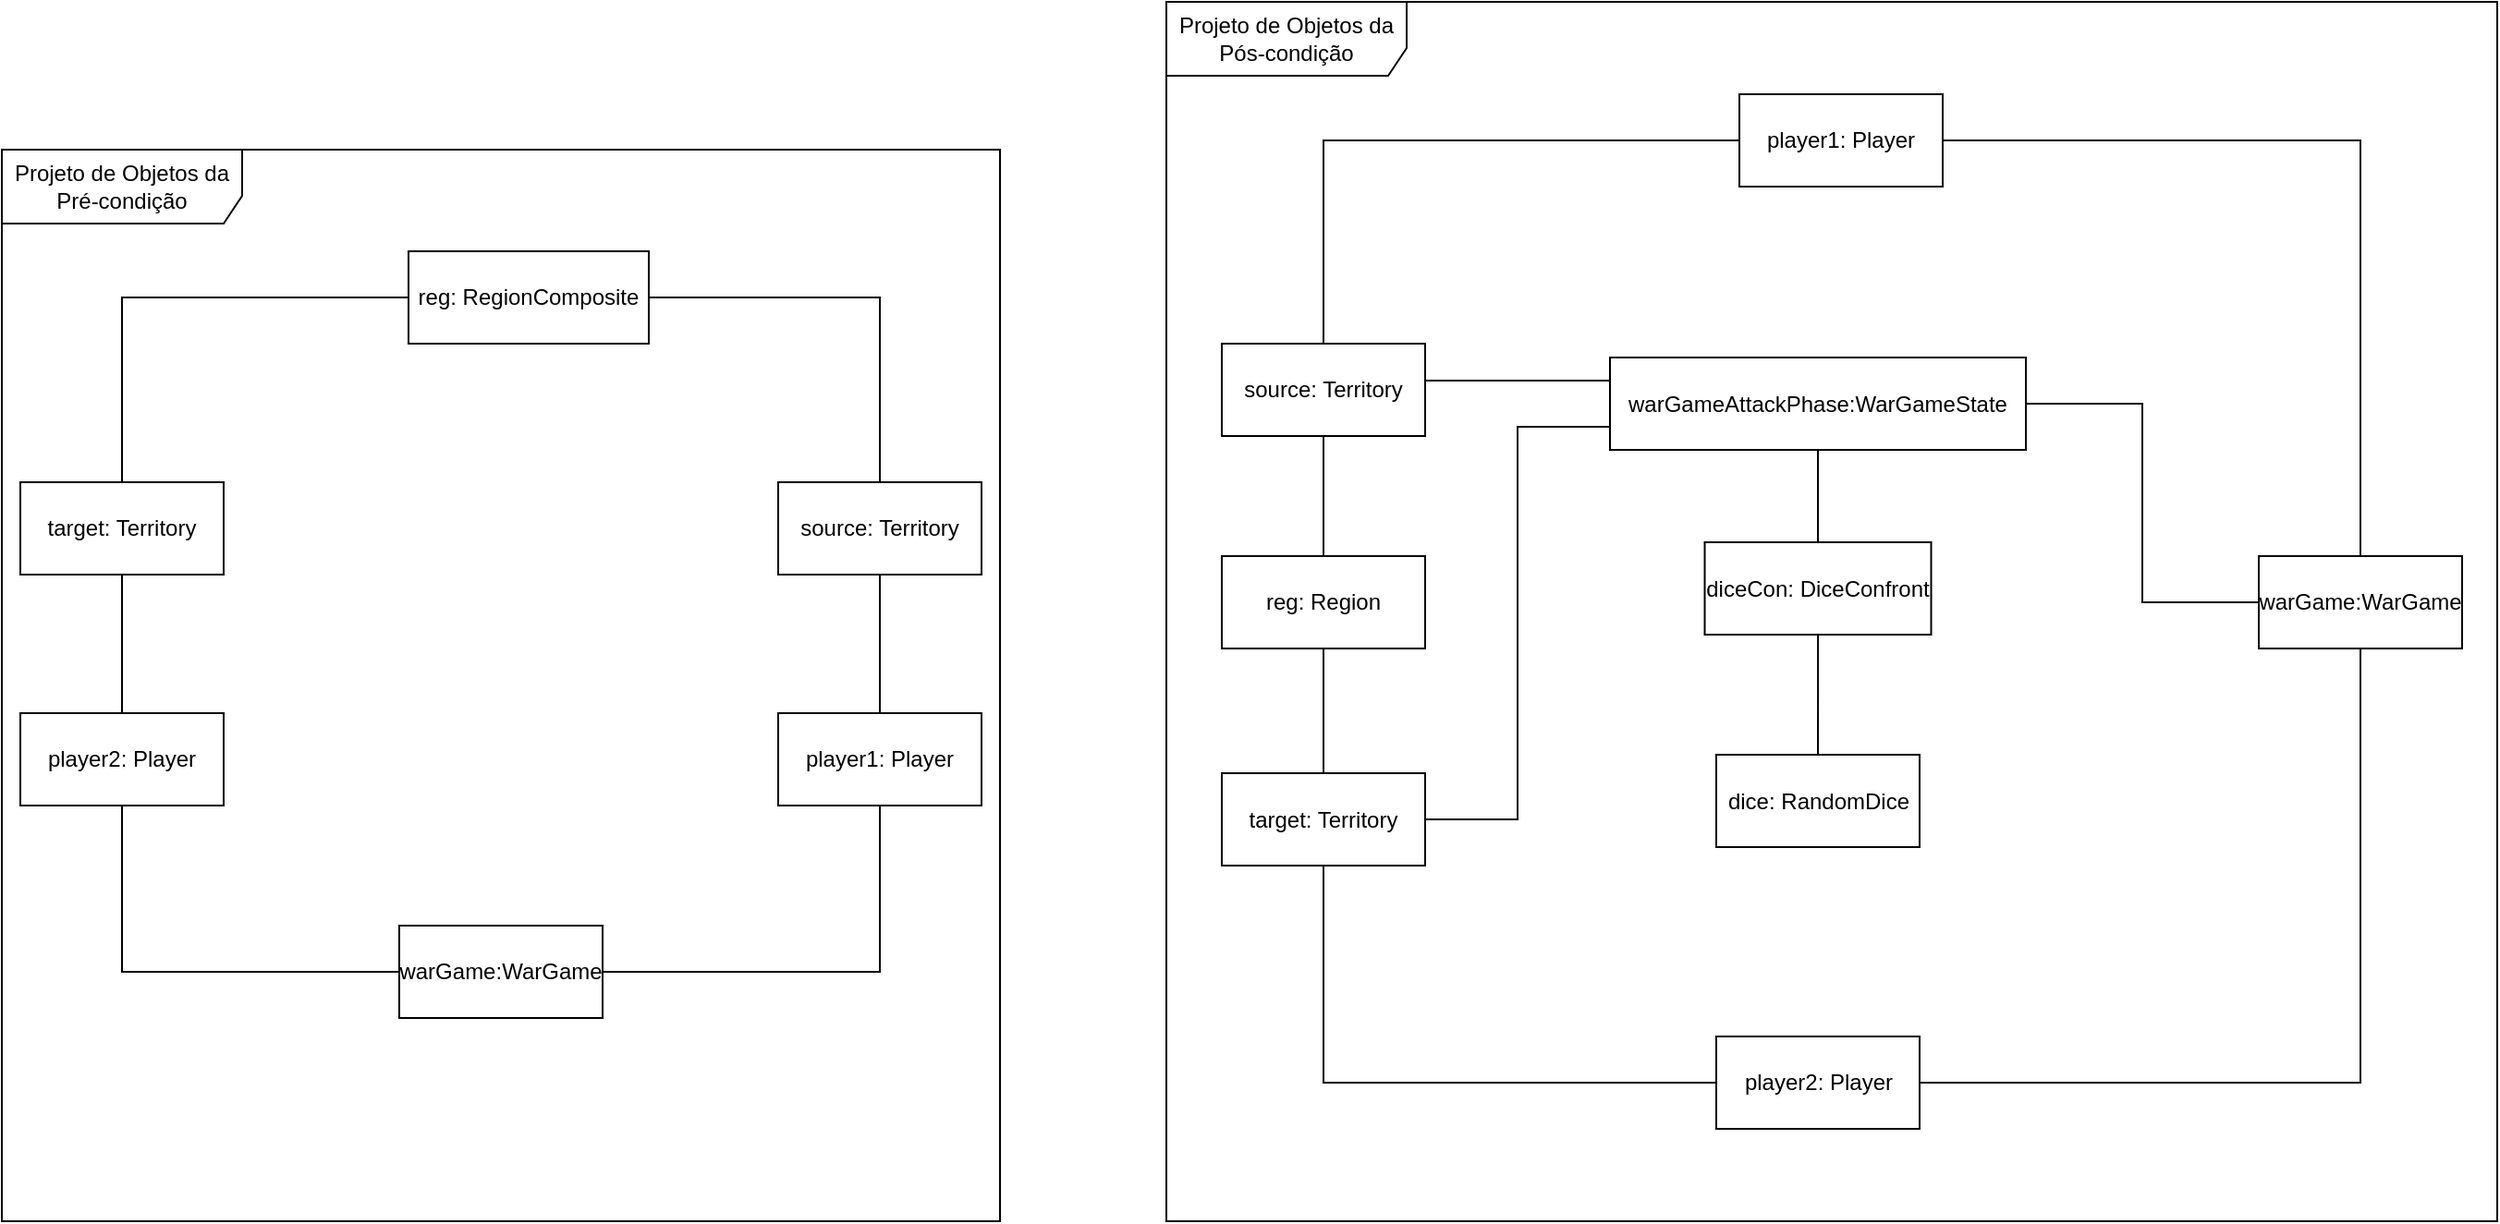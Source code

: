 <mxfile version="24.5.4" type="github">
  <diagram name="Página-1" id="5AZ9xxgZzm523hcU_7wC">
    <mxGraphModel dx="997" dy="580" grid="1" gridSize="10" guides="1" tooltips="1" connect="1" arrows="1" fold="1" page="1" pageScale="1" pageWidth="827" pageHeight="1169" math="0" shadow="0">
      <root>
        <mxCell id="0" />
        <mxCell id="1" parent="0" />
        <mxCell id="Sv66Rmfc2I0Jqb1ikX8F-1" style="edgeStyle=orthogonalEdgeStyle;rounded=0;orthogonalLoop=1;jettySize=auto;html=1;entryX=0.5;entryY=1;entryDx=0;entryDy=0;exitX=1;exitY=0.5;exitDx=0;exitDy=0;endArrow=none;endFill=0;" parent="1" source="Sv66Rmfc2I0Jqb1ikX8F-2" target="Sv66Rmfc2I0Jqb1ikX8F-6" edge="1">
          <mxGeometry relative="1" as="geometry" />
        </mxCell>
        <mxCell id="Sv66Rmfc2I0Jqb1ikX8F-2" value="warGame:WarGame" style="html=1;whiteSpace=wrap;" parent="1" vertex="1">
          <mxGeometry x="235" y="510" width="110" height="50" as="geometry" />
        </mxCell>
        <mxCell id="Sv66Rmfc2I0Jqb1ikX8F-3" style="edgeStyle=orthogonalEdgeStyle;rounded=0;orthogonalLoop=1;jettySize=auto;html=1;endArrow=none;endFill=0;entryX=0;entryY=0.5;entryDx=0;entryDy=0;exitX=0.5;exitY=1;exitDx=0;exitDy=0;" parent="1" source="Sv66Rmfc2I0Jqb1ikX8F-4" target="Sv66Rmfc2I0Jqb1ikX8F-2" edge="1">
          <mxGeometry relative="1" as="geometry" />
        </mxCell>
        <mxCell id="Sv66Rmfc2I0Jqb1ikX8F-4" value="player2: Player" style="html=1;whiteSpace=wrap;" parent="1" vertex="1">
          <mxGeometry x="30" y="395" width="110" height="50" as="geometry" />
        </mxCell>
        <mxCell id="Sv66Rmfc2I0Jqb1ikX8F-5" style="edgeStyle=orthogonalEdgeStyle;rounded=0;orthogonalLoop=1;jettySize=auto;html=1;entryX=0.5;entryY=1;entryDx=0;entryDy=0;endArrow=none;endFill=0;" parent="1" source="Sv66Rmfc2I0Jqb1ikX8F-6" target="Sv66Rmfc2I0Jqb1ikX8F-7" edge="1">
          <mxGeometry relative="1" as="geometry" />
        </mxCell>
        <mxCell id="Sv66Rmfc2I0Jqb1ikX8F-6" value="player1: Player" style="html=1;whiteSpace=wrap;" parent="1" vertex="1">
          <mxGeometry x="440" y="395" width="110" height="50" as="geometry" />
        </mxCell>
        <mxCell id="Sv66Rmfc2I0Jqb1ikX8F-7" value="source: Territory" style="html=1;whiteSpace=wrap;" parent="1" vertex="1">
          <mxGeometry x="440" y="270" width="110" height="50" as="geometry" />
        </mxCell>
        <mxCell id="Sv66Rmfc2I0Jqb1ikX8F-8" style="edgeStyle=orthogonalEdgeStyle;rounded=0;orthogonalLoop=1;jettySize=auto;html=1;entryX=0;entryY=0.5;entryDx=0;entryDy=0;endArrow=none;endFill=0;exitX=0.5;exitY=0;exitDx=0;exitDy=0;" parent="1" source="Sv66Rmfc2I0Jqb1ikX8F-10" target="Sv66Rmfc2I0Jqb1ikX8F-12" edge="1">
          <mxGeometry relative="1" as="geometry" />
        </mxCell>
        <mxCell id="Sv66Rmfc2I0Jqb1ikX8F-9" style="edgeStyle=orthogonalEdgeStyle;rounded=0;orthogonalLoop=1;jettySize=auto;html=1;entryX=0.5;entryY=0;entryDx=0;entryDy=0;endArrow=none;endFill=0;exitX=0.5;exitY=1;exitDx=0;exitDy=0;" parent="1" source="Sv66Rmfc2I0Jqb1ikX8F-10" target="Sv66Rmfc2I0Jqb1ikX8F-4" edge="1">
          <mxGeometry relative="1" as="geometry" />
        </mxCell>
        <mxCell id="Sv66Rmfc2I0Jqb1ikX8F-10" value="target: Territory" style="html=1;whiteSpace=wrap;" parent="1" vertex="1">
          <mxGeometry x="30" y="270" width="110" height="50" as="geometry" />
        </mxCell>
        <mxCell id="Sv66Rmfc2I0Jqb1ikX8F-11" style="edgeStyle=orthogonalEdgeStyle;rounded=0;orthogonalLoop=1;jettySize=auto;html=1;entryX=0.5;entryY=0;entryDx=0;entryDy=0;exitX=1;exitY=0.5;exitDx=0;exitDy=0;endArrow=none;endFill=0;" parent="1" source="Sv66Rmfc2I0Jqb1ikX8F-12" target="Sv66Rmfc2I0Jqb1ikX8F-7" edge="1">
          <mxGeometry relative="1" as="geometry" />
        </mxCell>
        <mxCell id="Sv66Rmfc2I0Jqb1ikX8F-12" value="reg: RegionComposite" style="html=1;whiteSpace=wrap;" parent="1" vertex="1">
          <mxGeometry x="240" y="145" width="130" height="50" as="geometry" />
        </mxCell>
        <mxCell id="Sv66Rmfc2I0Jqb1ikX8F-13" value="&lt;div&gt;Projeto de Objetos da Pré-condição&lt;/div&gt;" style="shape=umlFrame;whiteSpace=wrap;html=1;pointerEvents=0;width=130;height=40;" parent="1" vertex="1">
          <mxGeometry x="20" y="90" width="540" height="580" as="geometry" />
        </mxCell>
        <mxCell id="Sv66Rmfc2I0Jqb1ikX8F-14" style="edgeStyle=orthogonalEdgeStyle;rounded=0;orthogonalLoop=1;jettySize=auto;html=1;entryX=1;entryY=0.5;entryDx=0;entryDy=0;exitX=0.5;exitY=0;exitDx=0;exitDy=0;endArrow=none;endFill=0;" parent="1" source="Sv66Rmfc2I0Jqb1ikX8F-16" target="Sv66Rmfc2I0Jqb1ikX8F-22" edge="1">
          <mxGeometry relative="1" as="geometry" />
        </mxCell>
        <mxCell id="XS6bKfbtEwV6hFtHdjM9-11" style="edgeStyle=orthogonalEdgeStyle;rounded=0;orthogonalLoop=1;jettySize=auto;html=1;entryX=1;entryY=0.5;entryDx=0;entryDy=0;endArrow=none;endFill=0;" edge="1" parent="1" source="Sv66Rmfc2I0Jqb1ikX8F-16" target="XS6bKfbtEwV6hFtHdjM9-6">
          <mxGeometry relative="1" as="geometry" />
        </mxCell>
        <mxCell id="Sv66Rmfc2I0Jqb1ikX8F-16" value="warGame:WarGame" style="html=1;whiteSpace=wrap;" parent="1" vertex="1">
          <mxGeometry x="1241" y="310.0" width="110" height="50" as="geometry" />
        </mxCell>
        <mxCell id="Sv66Rmfc2I0Jqb1ikX8F-17" style="edgeStyle=orthogonalEdgeStyle;rounded=0;orthogonalLoop=1;jettySize=auto;html=1;endArrow=none;endFill=0;entryX=0.5;entryY=1;entryDx=0;entryDy=0;exitX=1;exitY=0.5;exitDx=0;exitDy=0;" parent="1" source="Sv66Rmfc2I0Jqb1ikX8F-19" target="Sv66Rmfc2I0Jqb1ikX8F-16" edge="1">
          <mxGeometry relative="1" as="geometry" />
        </mxCell>
        <mxCell id="Sv66Rmfc2I0Jqb1ikX8F-19" value="player2: Player" style="html=1;whiteSpace=wrap;" parent="1" vertex="1">
          <mxGeometry x="947.5" y="570" width="110" height="50" as="geometry" />
        </mxCell>
        <mxCell id="Sv66Rmfc2I0Jqb1ikX8F-20" style="edgeStyle=orthogonalEdgeStyle;rounded=0;orthogonalLoop=1;jettySize=auto;html=1;entryX=0.5;entryY=0;entryDx=0;entryDy=0;endArrow=none;endFill=0;" parent="1" source="Sv66Rmfc2I0Jqb1ikX8F-22" target="Sv66Rmfc2I0Jqb1ikX8F-23" edge="1">
          <mxGeometry relative="1" as="geometry" />
        </mxCell>
        <mxCell id="Sv66Rmfc2I0Jqb1ikX8F-22" value="player1: Player" style="html=1;whiteSpace=wrap;" parent="1" vertex="1">
          <mxGeometry x="960" y="60.0" width="110" height="50" as="geometry" />
        </mxCell>
        <mxCell id="XS6bKfbtEwV6hFtHdjM9-13" style="edgeStyle=orthogonalEdgeStyle;rounded=0;orthogonalLoop=1;jettySize=auto;html=1;entryX=0;entryY=0.25;entryDx=0;entryDy=0;exitX=1;exitY=0.25;exitDx=0;exitDy=0;endArrow=none;endFill=0;" edge="1" parent="1" source="Sv66Rmfc2I0Jqb1ikX8F-23" target="XS6bKfbtEwV6hFtHdjM9-6">
          <mxGeometry relative="1" as="geometry">
            <Array as="points">
              <mxPoint x="790" y="215" />
            </Array>
          </mxGeometry>
        </mxCell>
        <mxCell id="Sv66Rmfc2I0Jqb1ikX8F-23" value="source: Territory" style="html=1;whiteSpace=wrap;" parent="1" vertex="1">
          <mxGeometry x="680" y="195.0" width="110" height="50" as="geometry" />
        </mxCell>
        <mxCell id="Sv66Rmfc2I0Jqb1ikX8F-24" style="edgeStyle=orthogonalEdgeStyle;rounded=0;orthogonalLoop=1;jettySize=auto;html=1;entryX=0.5;entryY=1;entryDx=0;entryDy=0;endArrow=none;endFill=0;" parent="1" source="Sv66Rmfc2I0Jqb1ikX8F-26" target="Sv66Rmfc2I0Jqb1ikX8F-28" edge="1">
          <mxGeometry relative="1" as="geometry" />
        </mxCell>
        <mxCell id="XS6bKfbtEwV6hFtHdjM9-10" style="edgeStyle=orthogonalEdgeStyle;rounded=0;orthogonalLoop=1;jettySize=auto;html=1;entryX=0;entryY=0.5;entryDx=0;entryDy=0;exitX=0.5;exitY=1;exitDx=0;exitDy=0;endArrow=none;endFill=0;" edge="1" parent="1" source="Sv66Rmfc2I0Jqb1ikX8F-26" target="Sv66Rmfc2I0Jqb1ikX8F-19">
          <mxGeometry relative="1" as="geometry" />
        </mxCell>
        <mxCell id="XS6bKfbtEwV6hFtHdjM9-12" style="edgeStyle=orthogonalEdgeStyle;rounded=0;orthogonalLoop=1;jettySize=auto;html=1;entryX=0;entryY=0.75;entryDx=0;entryDy=0;endArrow=none;endFill=0;" edge="1" parent="1" source="Sv66Rmfc2I0Jqb1ikX8F-26" target="XS6bKfbtEwV6hFtHdjM9-6">
          <mxGeometry relative="1" as="geometry" />
        </mxCell>
        <mxCell id="Sv66Rmfc2I0Jqb1ikX8F-26" value="target: Territory" style="html=1;whiteSpace=wrap;" parent="1" vertex="1">
          <mxGeometry x="680" y="427.5" width="110" height="50" as="geometry" />
        </mxCell>
        <mxCell id="Sv66Rmfc2I0Jqb1ikX8F-27" style="edgeStyle=orthogonalEdgeStyle;rounded=0;orthogonalLoop=1;jettySize=auto;html=1;entryX=0.5;entryY=1;entryDx=0;entryDy=0;exitX=0.5;exitY=0;exitDx=0;exitDy=0;endArrow=none;endFill=0;" parent="1" source="Sv66Rmfc2I0Jqb1ikX8F-28" target="Sv66Rmfc2I0Jqb1ikX8F-23" edge="1">
          <mxGeometry relative="1" as="geometry" />
        </mxCell>
        <mxCell id="Sv66Rmfc2I0Jqb1ikX8F-28" value="reg: Region" style="html=1;whiteSpace=wrap;" parent="1" vertex="1">
          <mxGeometry x="680" y="310.0" width="110" height="50" as="geometry" />
        </mxCell>
        <mxCell id="Sv66Rmfc2I0Jqb1ikX8F-29" value="&lt;div&gt;Projeto de Objetos da Pós-condição&lt;/div&gt;" style="shape=umlFrame;whiteSpace=wrap;html=1;pointerEvents=0;width=130;height=40;" parent="1" vertex="1">
          <mxGeometry x="650" y="10" width="720" height="660" as="geometry" />
        </mxCell>
        <mxCell id="Sv66Rmfc2I0Jqb1ikX8F-32" style="edgeStyle=orthogonalEdgeStyle;rounded=0;orthogonalLoop=1;jettySize=auto;html=1;endArrow=none;endFill=0;" parent="1" source="Sv66Rmfc2I0Jqb1ikX8F-33" target="Sv66Rmfc2I0Jqb1ikX8F-34" edge="1">
          <mxGeometry relative="1" as="geometry" />
        </mxCell>
        <mxCell id="Sv66Rmfc2I0Jqb1ikX8F-33" value="diceCon: DiceConfront" style="html=1;whiteSpace=wrap;" parent="1" vertex="1">
          <mxGeometry x="941.25" y="302.5" width="122.5" height="50" as="geometry" />
        </mxCell>
        <mxCell id="Sv66Rmfc2I0Jqb1ikX8F-34" value="dice: RandomDice" style="html=1;whiteSpace=wrap;" parent="1" vertex="1">
          <mxGeometry x="947.5" y="417.5" width="110" height="50" as="geometry" />
        </mxCell>
        <mxCell id="XS6bKfbtEwV6hFtHdjM9-7" style="edgeStyle=orthogonalEdgeStyle;rounded=0;orthogonalLoop=1;jettySize=auto;html=1;entryX=0.5;entryY=0;entryDx=0;entryDy=0;exitX=0.5;exitY=1;exitDx=0;exitDy=0;endArrow=none;endFill=0;" edge="1" parent="1" source="XS6bKfbtEwV6hFtHdjM9-6" target="Sv66Rmfc2I0Jqb1ikX8F-33">
          <mxGeometry relative="1" as="geometry" />
        </mxCell>
        <mxCell id="XS6bKfbtEwV6hFtHdjM9-6" value="warGameAttackPhase:WarGameState" style="html=1;whiteSpace=wrap;" vertex="1" parent="1">
          <mxGeometry x="890" y="202.5" width="225" height="50" as="geometry" />
        </mxCell>
      </root>
    </mxGraphModel>
  </diagram>
</mxfile>
